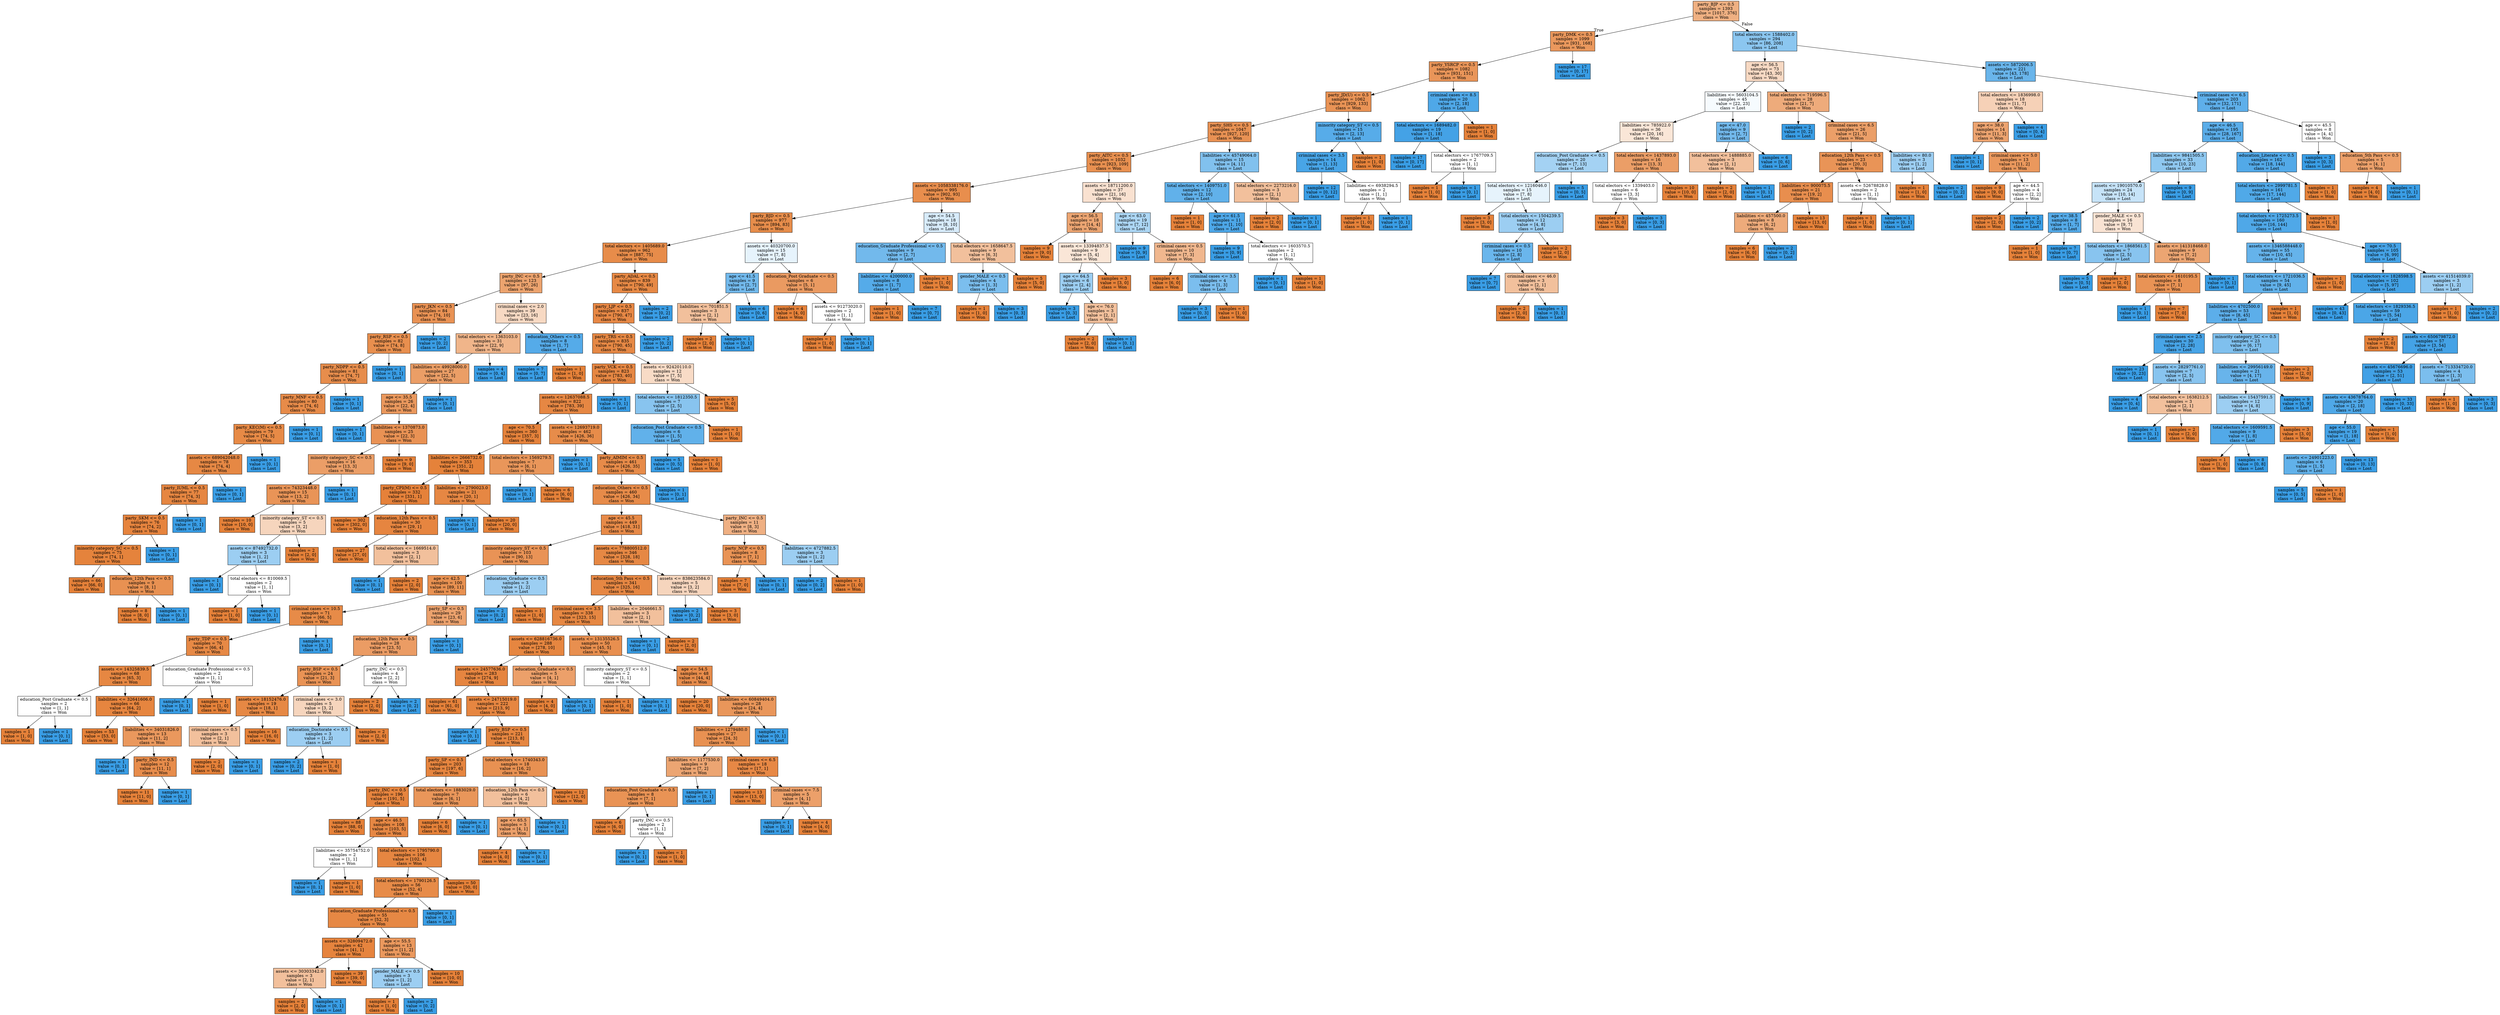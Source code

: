 digraph Tree {
node [shape=box, style="filled", color="black"] ;
0 [label="party_BJP <= 0.5\nsamples = 1393\nvalue = [1017, 376]\nclass = Won", fillcolor="#efb082"] ;
1 [label="party_DMK <= 0.5\nsamples = 1099\nvalue = [931, 168]\nclass = Won", fillcolor="#ea985d"] ;
0 -> 1 [labeldistance=2.5, labelangle=45, headlabel="True"] ;
2 [label="party_YSRCP <= 0.5\nsamples = 1082\nvalue = [931, 151]\nclass = Won", fillcolor="#e99559"] ;
1 -> 2 ;
3 [label="party_JD(U) <= 0.5\nsamples = 1062\nvalue = [929, 133]\nclass = Won", fillcolor="#e99355"] ;
2 -> 3 ;
4 [label="party_SHS <= 0.5\nsamples = 1047\nvalue = [927, 120]\nclass = Won", fillcolor="#e89153"] ;
3 -> 4 ;
5 [label="party_AITC <= 0.5\nsamples = 1032\nvalue = [923, 109]\nclass = Won", fillcolor="#e89050"] ;
4 -> 5 ;
6 [label="assets <= 1058338176.0\nsamples = 995\nvalue = [902, 93]\nclass = Won", fillcolor="#e88e4d"] ;
5 -> 6 ;
7 [label="party_BJD <= 0.5\nsamples = 977\nvalue = [894, 83]\nclass = Won", fillcolor="#e78d4b"] ;
6 -> 7 ;
8 [label="total electors <= 1405689.0\nsamples = 962\nvalue = [887, 75]\nclass = Won", fillcolor="#e78c4a"] ;
7 -> 8 ;
9 [label="party_INC <= 0.5\nsamples = 123\nvalue = [97, 26]\nclass = Won", fillcolor="#eca36e"] ;
8 -> 9 ;
10 [label="party_JKN <= 0.5\nsamples = 84\nvalue = [74, 10]\nclass = Won", fillcolor="#e99254"] ;
9 -> 10 ;
11 [label="party_RSP <= 0.5\nsamples = 82\nvalue = [74, 8]\nclass = Won", fillcolor="#e88f4e"] ;
10 -> 11 ;
12 [label="party_NDPP <= 0.5\nsamples = 81\nvalue = [74, 7]\nclass = Won", fillcolor="#e78d4c"] ;
11 -> 12 ;
13 [label="party_MNF <= 0.5\nsamples = 80\nvalue = [74, 6]\nclass = Won", fillcolor="#e78b49"] ;
12 -> 13 ;
14 [label="party_KEC(M) <= 0.5\nsamples = 79\nvalue = [74, 5]\nclass = Won", fillcolor="#e78a46"] ;
13 -> 14 ;
15 [label="assets <= 689042048.0\nsamples = 78\nvalue = [74, 4]\nclass = Won", fillcolor="#e68844"] ;
14 -> 15 ;
16 [label="party_IUML <= 0.5\nsamples = 77\nvalue = [74, 3]\nclass = Won", fillcolor="#e68641"] ;
15 -> 16 ;
17 [label="party_SKM <= 0.5\nsamples = 76\nvalue = [74, 2]\nclass = Won", fillcolor="#e6843e"] ;
16 -> 17 ;
18 [label="minority category_SC <= 0.5\nsamples = 75\nvalue = [74, 1]\nclass = Won", fillcolor="#e5833c"] ;
17 -> 18 ;
19 [label="samples = 66\nvalue = [66, 0]\nclass = Won", fillcolor="#e58139"] ;
18 -> 19 ;
20 [label="education_12th Pass <= 0.5\nsamples = 9\nvalue = [8, 1]\nclass = Won", fillcolor="#e89152"] ;
18 -> 20 ;
21 [label="samples = 8\nvalue = [8, 0]\nclass = Won", fillcolor="#e58139"] ;
20 -> 21 ;
22 [label="samples = 1\nvalue = [0, 1]\nclass = Lost", fillcolor="#399de5"] ;
20 -> 22 ;
23 [label="samples = 1\nvalue = [0, 1]\nclass = Lost", fillcolor="#399de5"] ;
17 -> 23 ;
24 [label="samples = 1\nvalue = [0, 1]\nclass = Lost", fillcolor="#399de5"] ;
16 -> 24 ;
25 [label="samples = 1\nvalue = [0, 1]\nclass = Lost", fillcolor="#399de5"] ;
15 -> 25 ;
26 [label="samples = 1\nvalue = [0, 1]\nclass = Lost", fillcolor="#399de5"] ;
14 -> 26 ;
27 [label="samples = 1\nvalue = [0, 1]\nclass = Lost", fillcolor="#399de5"] ;
13 -> 27 ;
28 [label="samples = 1\nvalue = [0, 1]\nclass = Lost", fillcolor="#399de5"] ;
12 -> 28 ;
29 [label="samples = 1\nvalue = [0, 1]\nclass = Lost", fillcolor="#399de5"] ;
11 -> 29 ;
30 [label="samples = 2\nvalue = [0, 2]\nclass = Lost", fillcolor="#399de5"] ;
10 -> 30 ;
31 [label="criminal cases <= 2.0\nsamples = 39\nvalue = [23, 16]\nclass = Won", fillcolor="#f7d9c3"] ;
9 -> 31 ;
32 [label="total electors <= 1363103.0\nsamples = 31\nvalue = [22, 9]\nclass = Won", fillcolor="#f0b58a"] ;
31 -> 32 ;
33 [label="liabilities <= 49928000.0\nsamples = 27\nvalue = [22, 5]\nclass = Won", fillcolor="#eb9e66"] ;
32 -> 33 ;
34 [label="age <= 35.5\nsamples = 26\nvalue = [22, 4]\nclass = Won", fillcolor="#ea985d"] ;
33 -> 34 ;
35 [label="samples = 1\nvalue = [0, 1]\nclass = Lost", fillcolor="#399de5"] ;
34 -> 35 ;
36 [label="liabilities <= 1370873.0\nsamples = 25\nvalue = [22, 3]\nclass = Won", fillcolor="#e99254"] ;
34 -> 36 ;
37 [label="minority category_SC <= 0.5\nsamples = 16\nvalue = [13, 3]\nclass = Won", fillcolor="#eb9e67"] ;
36 -> 37 ;
38 [label="assets <= 74323448.0\nsamples = 15\nvalue = [13, 2]\nclass = Won", fillcolor="#e99457"] ;
37 -> 38 ;
39 [label="samples = 10\nvalue = [10, 0]\nclass = Won", fillcolor="#e58139"] ;
38 -> 39 ;
40 [label="minority category_ST <= 0.5\nsamples = 5\nvalue = [3, 2]\nclass = Won", fillcolor="#f6d5bd"] ;
38 -> 40 ;
41 [label="assets <= 87492732.0\nsamples = 3\nvalue = [1, 2]\nclass = Lost", fillcolor="#9ccef2"] ;
40 -> 41 ;
42 [label="samples = 1\nvalue = [0, 1]\nclass = Lost", fillcolor="#399de5"] ;
41 -> 42 ;
43 [label="total electors <= 810069.5\nsamples = 2\nvalue = [1, 1]\nclass = Won", fillcolor="#ffffff"] ;
41 -> 43 ;
44 [label="samples = 1\nvalue = [1, 0]\nclass = Won", fillcolor="#e58139"] ;
43 -> 44 ;
45 [label="samples = 1\nvalue = [0, 1]\nclass = Lost", fillcolor="#399de5"] ;
43 -> 45 ;
46 [label="samples = 2\nvalue = [2, 0]\nclass = Won", fillcolor="#e58139"] ;
40 -> 46 ;
47 [label="samples = 1\nvalue = [0, 1]\nclass = Lost", fillcolor="#399de5"] ;
37 -> 47 ;
48 [label="samples = 9\nvalue = [9, 0]\nclass = Won", fillcolor="#e58139"] ;
36 -> 48 ;
49 [label="samples = 1\nvalue = [0, 1]\nclass = Lost", fillcolor="#399de5"] ;
33 -> 49 ;
50 [label="samples = 4\nvalue = [0, 4]\nclass = Lost", fillcolor="#399de5"] ;
32 -> 50 ;
51 [label="education_Others <= 0.5\nsamples = 8\nvalue = [1, 7]\nclass = Lost", fillcolor="#55abe9"] ;
31 -> 51 ;
52 [label="samples = 7\nvalue = [0, 7]\nclass = Lost", fillcolor="#399de5"] ;
51 -> 52 ;
53 [label="samples = 1\nvalue = [1, 0]\nclass = Won", fillcolor="#e58139"] ;
51 -> 53 ;
54 [label="party_ADAL <= 0.5\nsamples = 839\nvalue = [790, 49]\nclass = Won", fillcolor="#e78945"] ;
8 -> 54 ;
55 [label="party_LJP <= 0.5\nsamples = 837\nvalue = [790, 47]\nclass = Won", fillcolor="#e78845"] ;
54 -> 55 ;
56 [label="party_TRS <= 0.5\nsamples = 835\nvalue = [790, 45]\nclass = Won", fillcolor="#e68844"] ;
55 -> 56 ;
57 [label="party_VCK <= 0.5\nsamples = 823\nvalue = [783, 40]\nclass = Won", fillcolor="#e68743"] ;
56 -> 57 ;
58 [label="assets <= 12637088.5\nsamples = 822\nvalue = [783, 39]\nclass = Won", fillcolor="#e68743"] ;
57 -> 58 ;
59 [label="age <= 70.5\nsamples = 360\nvalue = [357, 3]\nclass = Won", fillcolor="#e5823b"] ;
58 -> 59 ;
60 [label="liabilities <= 2666732.0\nsamples = 353\nvalue = [351, 2]\nclass = Won", fillcolor="#e5823a"] ;
59 -> 60 ;
61 [label="party_CPI(M) <= 0.5\nsamples = 332\nvalue = [331, 1]\nclass = Won", fillcolor="#e5813a"] ;
60 -> 61 ;
62 [label="samples = 302\nvalue = [302, 0]\nclass = Won", fillcolor="#e58139"] ;
61 -> 62 ;
63 [label="education_12th Pass <= 0.5\nsamples = 30\nvalue = [29, 1]\nclass = Won", fillcolor="#e68540"] ;
61 -> 63 ;
64 [label="samples = 27\nvalue = [27, 0]\nclass = Won", fillcolor="#e58139"] ;
63 -> 64 ;
65 [label="total electors <= 1669514.0\nsamples = 3\nvalue = [2, 1]\nclass = Won", fillcolor="#f2c09c"] ;
63 -> 65 ;
66 [label="samples = 1\nvalue = [0, 1]\nclass = Lost", fillcolor="#399de5"] ;
65 -> 66 ;
67 [label="samples = 2\nvalue = [2, 0]\nclass = Won", fillcolor="#e58139"] ;
65 -> 67 ;
68 [label="liabilities <= 2790023.0\nsamples = 21\nvalue = [20, 1]\nclass = Won", fillcolor="#e68743"] ;
60 -> 68 ;
69 [label="samples = 1\nvalue = [0, 1]\nclass = Lost", fillcolor="#399de5"] ;
68 -> 69 ;
70 [label="samples = 20\nvalue = [20, 0]\nclass = Won", fillcolor="#e58139"] ;
68 -> 70 ;
71 [label="total electors <= 1569279.5\nsamples = 7\nvalue = [6, 1]\nclass = Won", fillcolor="#e9965a"] ;
59 -> 71 ;
72 [label="samples = 1\nvalue = [0, 1]\nclass = Lost", fillcolor="#399de5"] ;
71 -> 72 ;
73 [label="samples = 6\nvalue = [6, 0]\nclass = Won", fillcolor="#e58139"] ;
71 -> 73 ;
74 [label="assets <= 12693719.0\nsamples = 462\nvalue = [426, 36]\nclass = Won", fillcolor="#e78c4a"] ;
58 -> 74 ;
75 [label="samples = 1\nvalue = [0, 1]\nclass = Lost", fillcolor="#399de5"] ;
74 -> 75 ;
76 [label="party_AIMIM <= 0.5\nsamples = 461\nvalue = [426, 35]\nclass = Won", fillcolor="#e78b49"] ;
74 -> 76 ;
77 [label="education_Others <= 0.5\nsamples = 460\nvalue = [426, 34]\nclass = Won", fillcolor="#e78b49"] ;
76 -> 77 ;
78 [label="age <= 45.5\nsamples = 449\nvalue = [418, 31]\nclass = Won", fillcolor="#e78a48"] ;
77 -> 78 ;
79 [label="minority category_ST <= 0.5\nsamples = 103\nvalue = [90, 13]\nclass = Won", fillcolor="#e99356"] ;
78 -> 79 ;
80 [label="age <= 42.5\nsamples = 100\nvalue = [89, 11]\nclass = Won", fillcolor="#e89151"] ;
79 -> 80 ;
81 [label="criminal cases <= 10.5\nsamples = 71\nvalue = [66, 5]\nclass = Won", fillcolor="#e78b48"] ;
80 -> 81 ;
82 [label="party_TDP <= 0.5\nsamples = 70\nvalue = [66, 4]\nclass = Won", fillcolor="#e78945"] ;
81 -> 82 ;
83 [label="assets <= 14325839.5\nsamples = 68\nvalue = [65, 3]\nclass = Won", fillcolor="#e68742"] ;
82 -> 83 ;
84 [label="education_Post Graduate <= 0.5\nsamples = 2\nvalue = [1, 1]\nclass = Won", fillcolor="#ffffff"] ;
83 -> 84 ;
85 [label="samples = 1\nvalue = [1, 0]\nclass = Won", fillcolor="#e58139"] ;
84 -> 85 ;
86 [label="samples = 1\nvalue = [0, 1]\nclass = Lost", fillcolor="#399de5"] ;
84 -> 86 ;
87 [label="liabilities <= 32641606.0\nsamples = 66\nvalue = [64, 2]\nclass = Won", fillcolor="#e6853f"] ;
83 -> 87 ;
88 [label="samples = 53\nvalue = [53, 0]\nclass = Won", fillcolor="#e58139"] ;
87 -> 88 ;
89 [label="liabilities <= 34031826.0\nsamples = 13\nvalue = [11, 2]\nclass = Won", fillcolor="#ea985d"] ;
87 -> 89 ;
90 [label="samples = 1\nvalue = [0, 1]\nclass = Lost", fillcolor="#399de5"] ;
89 -> 90 ;
91 [label="party_IND <= 0.5\nsamples = 12\nvalue = [11, 1]\nclass = Won", fillcolor="#e78c4b"] ;
89 -> 91 ;
92 [label="samples = 11\nvalue = [11, 0]\nclass = Won", fillcolor="#e58139"] ;
91 -> 92 ;
93 [label="samples = 1\nvalue = [0, 1]\nclass = Lost", fillcolor="#399de5"] ;
91 -> 93 ;
94 [label="education_Graduate Professional <= 0.5\nsamples = 2\nvalue = [1, 1]\nclass = Won", fillcolor="#ffffff"] ;
82 -> 94 ;
95 [label="samples = 1\nvalue = [0, 1]\nclass = Lost", fillcolor="#399de5"] ;
94 -> 95 ;
96 [label="samples = 1\nvalue = [1, 0]\nclass = Won", fillcolor="#e58139"] ;
94 -> 96 ;
97 [label="samples = 1\nvalue = [0, 1]\nclass = Lost", fillcolor="#399de5"] ;
81 -> 97 ;
98 [label="party_SP <= 0.5\nsamples = 29\nvalue = [23, 6]\nclass = Won", fillcolor="#eca26d"] ;
80 -> 98 ;
99 [label="education_12th Pass <= 0.5\nsamples = 28\nvalue = [23, 5]\nclass = Won", fillcolor="#eb9c64"] ;
98 -> 99 ;
100 [label="party_BSP <= 0.5\nsamples = 24\nvalue = [21, 3]\nclass = Won", fillcolor="#e99355"] ;
99 -> 100 ;
101 [label="assets <= 18152476.0\nsamples = 19\nvalue = [18, 1]\nclass = Won", fillcolor="#e68844"] ;
100 -> 101 ;
102 [label="criminal cases <= 0.5\nsamples = 3\nvalue = [2, 1]\nclass = Won", fillcolor="#f2c09c"] ;
101 -> 102 ;
103 [label="samples = 2\nvalue = [2, 0]\nclass = Won", fillcolor="#e58139"] ;
102 -> 103 ;
104 [label="samples = 1\nvalue = [0, 1]\nclass = Lost", fillcolor="#399de5"] ;
102 -> 104 ;
105 [label="samples = 16\nvalue = [16, 0]\nclass = Won", fillcolor="#e58139"] ;
101 -> 105 ;
106 [label="criminal cases <= 3.0\nsamples = 5\nvalue = [3, 2]\nclass = Won", fillcolor="#f6d5bd"] ;
100 -> 106 ;
107 [label="education_Doctorate <= 0.5\nsamples = 3\nvalue = [1, 2]\nclass = Lost", fillcolor="#9ccef2"] ;
106 -> 107 ;
108 [label="samples = 2\nvalue = [0, 2]\nclass = Lost", fillcolor="#399de5"] ;
107 -> 108 ;
109 [label="samples = 1\nvalue = [1, 0]\nclass = Won", fillcolor="#e58139"] ;
107 -> 109 ;
110 [label="samples = 2\nvalue = [2, 0]\nclass = Won", fillcolor="#e58139"] ;
106 -> 110 ;
111 [label="party_INC <= 0.5\nsamples = 4\nvalue = [2, 2]\nclass = Won", fillcolor="#ffffff"] ;
99 -> 111 ;
112 [label="samples = 2\nvalue = [2, 0]\nclass = Won", fillcolor="#e58139"] ;
111 -> 112 ;
113 [label="samples = 2\nvalue = [0, 2]\nclass = Lost", fillcolor="#399de5"] ;
111 -> 113 ;
114 [label="samples = 1\nvalue = [0, 1]\nclass = Lost", fillcolor="#399de5"] ;
98 -> 114 ;
115 [label="education_Graduate <= 0.5\nsamples = 3\nvalue = [1, 2]\nclass = Lost", fillcolor="#9ccef2"] ;
79 -> 115 ;
116 [label="samples = 2\nvalue = [0, 2]\nclass = Lost", fillcolor="#399de5"] ;
115 -> 116 ;
117 [label="samples = 1\nvalue = [1, 0]\nclass = Won", fillcolor="#e58139"] ;
115 -> 117 ;
118 [label="assets <= 778800512.0\nsamples = 346\nvalue = [328, 18]\nclass = Won", fillcolor="#e68844"] ;
78 -> 118 ;
119 [label="education_5th Pass <= 0.5\nsamples = 341\nvalue = [325, 16]\nclass = Won", fillcolor="#e68743"] ;
118 -> 119 ;
120 [label="criminal cases <= 3.5\nsamples = 338\nvalue = [323, 15]\nclass = Won", fillcolor="#e68742"] ;
119 -> 120 ;
121 [label="assets <= 628816736.0\nsamples = 288\nvalue = [278, 10]\nclass = Won", fillcolor="#e68640"] ;
120 -> 121 ;
122 [label="assets <= 24577636.0\nsamples = 283\nvalue = [274, 9]\nclass = Won", fillcolor="#e68540"] ;
121 -> 122 ;
123 [label="samples = 61\nvalue = [61, 0]\nclass = Won", fillcolor="#e58139"] ;
122 -> 123 ;
124 [label="assets <= 24715019.0\nsamples = 222\nvalue = [213, 9]\nclass = Won", fillcolor="#e68641"] ;
122 -> 124 ;
125 [label="samples = 1\nvalue = [0, 1]\nclass = Lost", fillcolor="#399de5"] ;
124 -> 125 ;
126 [label="party_BSP <= 0.5\nsamples = 221\nvalue = [213, 8]\nclass = Won", fillcolor="#e68640"] ;
124 -> 126 ;
127 [label="party_SP <= 0.5\nsamples = 203\nvalue = [197, 6]\nclass = Won", fillcolor="#e6853f"] ;
126 -> 127 ;
128 [label="party_INC <= 0.5\nsamples = 196\nvalue = [191, 5]\nclass = Won", fillcolor="#e6843e"] ;
127 -> 128 ;
129 [label="samples = 88\nvalue = [88, 0]\nclass = Won", fillcolor="#e58139"] ;
128 -> 129 ;
130 [label="age <= 46.5\nsamples = 108\nvalue = [103, 5]\nclass = Won", fillcolor="#e68743"] ;
128 -> 130 ;
131 [label="liabilities <= 35754752.0\nsamples = 2\nvalue = [1, 1]\nclass = Won", fillcolor="#ffffff"] ;
130 -> 131 ;
132 [label="samples = 1\nvalue = [0, 1]\nclass = Lost", fillcolor="#399de5"] ;
131 -> 132 ;
133 [label="samples = 1\nvalue = [1, 0]\nclass = Won", fillcolor="#e58139"] ;
131 -> 133 ;
134 [label="total electors <= 1795790.0\nsamples = 106\nvalue = [102, 4]\nclass = Won", fillcolor="#e68641"] ;
130 -> 134 ;
135 [label="total electors <= 1790126.5\nsamples = 56\nvalue = [52, 4]\nclass = Won", fillcolor="#e78b48"] ;
134 -> 135 ;
136 [label="education_Graduate Professional <= 0.5\nsamples = 55\nvalue = [52, 3]\nclass = Won", fillcolor="#e68844"] ;
135 -> 136 ;
137 [label="assets <= 32809472.0\nsamples = 42\nvalue = [41, 1]\nclass = Won", fillcolor="#e6843e"] ;
136 -> 137 ;
138 [label="assets <= 30303342.0\nsamples = 3\nvalue = [2, 1]\nclass = Won", fillcolor="#f2c09c"] ;
137 -> 138 ;
139 [label="samples = 2\nvalue = [2, 0]\nclass = Won", fillcolor="#e58139"] ;
138 -> 139 ;
140 [label="samples = 1\nvalue = [0, 1]\nclass = Lost", fillcolor="#399de5"] ;
138 -> 140 ;
141 [label="samples = 39\nvalue = [39, 0]\nclass = Won", fillcolor="#e58139"] ;
137 -> 141 ;
142 [label="age <= 55.5\nsamples = 13\nvalue = [11, 2]\nclass = Won", fillcolor="#ea985d"] ;
136 -> 142 ;
143 [label="gender_MALE <= 0.5\nsamples = 3\nvalue = [1, 2]\nclass = Lost", fillcolor="#9ccef2"] ;
142 -> 143 ;
144 [label="samples = 1\nvalue = [1, 0]\nclass = Won", fillcolor="#e58139"] ;
143 -> 144 ;
145 [label="samples = 2\nvalue = [0, 2]\nclass = Lost", fillcolor="#399de5"] ;
143 -> 145 ;
146 [label="samples = 10\nvalue = [10, 0]\nclass = Won", fillcolor="#e58139"] ;
142 -> 146 ;
147 [label="samples = 1\nvalue = [0, 1]\nclass = Lost", fillcolor="#399de5"] ;
135 -> 147 ;
148 [label="samples = 50\nvalue = [50, 0]\nclass = Won", fillcolor="#e58139"] ;
134 -> 148 ;
149 [label="total electors <= 1883029.0\nsamples = 7\nvalue = [6, 1]\nclass = Won", fillcolor="#e9965a"] ;
127 -> 149 ;
150 [label="samples = 6\nvalue = [6, 0]\nclass = Won", fillcolor="#e58139"] ;
149 -> 150 ;
151 [label="samples = 1\nvalue = [0, 1]\nclass = Lost", fillcolor="#399de5"] ;
149 -> 151 ;
152 [label="total electors <= 1740343.0\nsamples = 18\nvalue = [16, 2]\nclass = Won", fillcolor="#e89152"] ;
126 -> 152 ;
153 [label="education_12th Pass <= 0.5\nsamples = 6\nvalue = [4, 2]\nclass = Won", fillcolor="#f2c09c"] ;
152 -> 153 ;
154 [label="age <= 65.5\nsamples = 5\nvalue = [4, 1]\nclass = Won", fillcolor="#eca06a"] ;
153 -> 154 ;
155 [label="samples = 4\nvalue = [4, 0]\nclass = Won", fillcolor="#e58139"] ;
154 -> 155 ;
156 [label="samples = 1\nvalue = [0, 1]\nclass = Lost", fillcolor="#399de5"] ;
154 -> 156 ;
157 [label="samples = 1\nvalue = [0, 1]\nclass = Lost", fillcolor="#399de5"] ;
153 -> 157 ;
158 [label="samples = 12\nvalue = [12, 0]\nclass = Won", fillcolor="#e58139"] ;
152 -> 158 ;
159 [label="education_Graduate <= 0.5\nsamples = 5\nvalue = [4, 1]\nclass = Won", fillcolor="#eca06a"] ;
121 -> 159 ;
160 [label="samples = 4\nvalue = [4, 0]\nclass = Won", fillcolor="#e58139"] ;
159 -> 160 ;
161 [label="samples = 1\nvalue = [0, 1]\nclass = Lost", fillcolor="#399de5"] ;
159 -> 161 ;
162 [label="assets <= 13135526.5\nsamples = 50\nvalue = [45, 5]\nclass = Won", fillcolor="#e88f4f"] ;
120 -> 162 ;
163 [label="minority category_ST <= 0.5\nsamples = 2\nvalue = [1, 1]\nclass = Won", fillcolor="#ffffff"] ;
162 -> 163 ;
164 [label="samples = 1\nvalue = [1, 0]\nclass = Won", fillcolor="#e58139"] ;
163 -> 164 ;
165 [label="samples = 1\nvalue = [0, 1]\nclass = Lost", fillcolor="#399de5"] ;
163 -> 165 ;
166 [label="age <= 54.5\nsamples = 48\nvalue = [44, 4]\nclass = Won", fillcolor="#e78c4b"] ;
162 -> 166 ;
167 [label="samples = 20\nvalue = [20, 0]\nclass = Won", fillcolor="#e58139"] ;
166 -> 167 ;
168 [label="liabilities <= 60849404.0\nsamples = 28\nvalue = [24, 4]\nclass = Won", fillcolor="#e9965a"] ;
166 -> 168 ;
169 [label="liabilities <= 1279480.0\nsamples = 27\nvalue = [24, 3]\nclass = Won", fillcolor="#e89152"] ;
168 -> 169 ;
170 [label="liabilities <= 1177530.0\nsamples = 9\nvalue = [7, 2]\nclass = Won", fillcolor="#eca572"] ;
169 -> 170 ;
171 [label="education_Post Graduate <= 0.5\nsamples = 8\nvalue = [7, 1]\nclass = Won", fillcolor="#e99355"] ;
170 -> 171 ;
172 [label="samples = 6\nvalue = [6, 0]\nclass = Won", fillcolor="#e58139"] ;
171 -> 172 ;
173 [label="party_INC <= 0.5\nsamples = 2\nvalue = [1, 1]\nclass = Won", fillcolor="#ffffff"] ;
171 -> 173 ;
174 [label="samples = 1\nvalue = [0, 1]\nclass = Lost", fillcolor="#399de5"] ;
173 -> 174 ;
175 [label="samples = 1\nvalue = [1, 0]\nclass = Won", fillcolor="#e58139"] ;
173 -> 175 ;
176 [label="samples = 1\nvalue = [0, 1]\nclass = Lost", fillcolor="#399de5"] ;
170 -> 176 ;
177 [label="criminal cases <= 6.5\nsamples = 18\nvalue = [17, 1]\nclass = Won", fillcolor="#e78845"] ;
169 -> 177 ;
178 [label="samples = 13\nvalue = [13, 0]\nclass = Won", fillcolor="#e58139"] ;
177 -> 178 ;
179 [label="criminal cases <= 7.5\nsamples = 5\nvalue = [4, 1]\nclass = Won", fillcolor="#eca06a"] ;
177 -> 179 ;
180 [label="samples = 1\nvalue = [0, 1]\nclass = Lost", fillcolor="#399de5"] ;
179 -> 180 ;
181 [label="samples = 4\nvalue = [4, 0]\nclass = Won", fillcolor="#e58139"] ;
179 -> 181 ;
182 [label="samples = 1\nvalue = [0, 1]\nclass = Lost", fillcolor="#399de5"] ;
168 -> 182 ;
183 [label="liabilities <= 2046661.5\nsamples = 3\nvalue = [2, 1]\nclass = Won", fillcolor="#f2c09c"] ;
119 -> 183 ;
184 [label="samples = 1\nvalue = [0, 1]\nclass = Lost", fillcolor="#399de5"] ;
183 -> 184 ;
185 [label="samples = 2\nvalue = [2, 0]\nclass = Won", fillcolor="#e58139"] ;
183 -> 185 ;
186 [label="assets <= 838623584.0\nsamples = 5\nvalue = [3, 2]\nclass = Won", fillcolor="#f6d5bd"] ;
118 -> 186 ;
187 [label="samples = 2\nvalue = [0, 2]\nclass = Lost", fillcolor="#399de5"] ;
186 -> 187 ;
188 [label="samples = 3\nvalue = [3, 0]\nclass = Won", fillcolor="#e58139"] ;
186 -> 188 ;
189 [label="party_INC <= 0.5\nsamples = 11\nvalue = [8, 3]\nclass = Won", fillcolor="#efb083"] ;
77 -> 189 ;
190 [label="party_NCP <= 0.5\nsamples = 8\nvalue = [7, 1]\nclass = Won", fillcolor="#e99355"] ;
189 -> 190 ;
191 [label="samples = 7\nvalue = [7, 0]\nclass = Won", fillcolor="#e58139"] ;
190 -> 191 ;
192 [label="samples = 1\nvalue = [0, 1]\nclass = Lost", fillcolor="#399de5"] ;
190 -> 192 ;
193 [label="liabilities <= 4727882.5\nsamples = 3\nvalue = [1, 2]\nclass = Lost", fillcolor="#9ccef2"] ;
189 -> 193 ;
194 [label="samples = 2\nvalue = [0, 2]\nclass = Lost", fillcolor="#399de5"] ;
193 -> 194 ;
195 [label="samples = 1\nvalue = [1, 0]\nclass = Won", fillcolor="#e58139"] ;
193 -> 195 ;
196 [label="samples = 1\nvalue = [0, 1]\nclass = Lost", fillcolor="#399de5"] ;
76 -> 196 ;
197 [label="samples = 1\nvalue = [0, 1]\nclass = Lost", fillcolor="#399de5"] ;
57 -> 197 ;
198 [label="assets <= 92420110.0\nsamples = 12\nvalue = [7, 5]\nclass = Won", fillcolor="#f8dbc6"] ;
56 -> 198 ;
199 [label="total electors <= 1812350.5\nsamples = 7\nvalue = [2, 5]\nclass = Lost", fillcolor="#88c4ef"] ;
198 -> 199 ;
200 [label="education_Post Graduate <= 0.5\nsamples = 6\nvalue = [1, 5]\nclass = Lost", fillcolor="#61b1ea"] ;
199 -> 200 ;
201 [label="samples = 5\nvalue = [0, 5]\nclass = Lost", fillcolor="#399de5"] ;
200 -> 201 ;
202 [label="samples = 1\nvalue = [1, 0]\nclass = Won", fillcolor="#e58139"] ;
200 -> 202 ;
203 [label="samples = 1\nvalue = [1, 0]\nclass = Won", fillcolor="#e58139"] ;
199 -> 203 ;
204 [label="samples = 5\nvalue = [5, 0]\nclass = Won", fillcolor="#e58139"] ;
198 -> 204 ;
205 [label="samples = 2\nvalue = [0, 2]\nclass = Lost", fillcolor="#399de5"] ;
55 -> 205 ;
206 [label="samples = 2\nvalue = [0, 2]\nclass = Lost", fillcolor="#399de5"] ;
54 -> 206 ;
207 [label="assets <= 40320700.0\nsamples = 15\nvalue = [7, 8]\nclass = Lost", fillcolor="#e6f3fc"] ;
7 -> 207 ;
208 [label="age <= 41.5\nsamples = 9\nvalue = [2, 7]\nclass = Lost", fillcolor="#72b9ec"] ;
207 -> 208 ;
209 [label="liabilities <= 701851.5\nsamples = 3\nvalue = [2, 1]\nclass = Won", fillcolor="#f2c09c"] ;
208 -> 209 ;
210 [label="samples = 2\nvalue = [2, 0]\nclass = Won", fillcolor="#e58139"] ;
209 -> 210 ;
211 [label="samples = 1\nvalue = [0, 1]\nclass = Lost", fillcolor="#399de5"] ;
209 -> 211 ;
212 [label="samples = 6\nvalue = [0, 6]\nclass = Lost", fillcolor="#399de5"] ;
208 -> 212 ;
213 [label="education_Post Graduate <= 0.5\nsamples = 6\nvalue = [5, 1]\nclass = Won", fillcolor="#ea9a61"] ;
207 -> 213 ;
214 [label="samples = 4\nvalue = [4, 0]\nclass = Won", fillcolor="#e58139"] ;
213 -> 214 ;
215 [label="assets <= 91273020.0\nsamples = 2\nvalue = [1, 1]\nclass = Won", fillcolor="#ffffff"] ;
213 -> 215 ;
216 [label="samples = 1\nvalue = [1, 0]\nclass = Won", fillcolor="#e58139"] ;
215 -> 216 ;
217 [label="samples = 1\nvalue = [0, 1]\nclass = Lost", fillcolor="#399de5"] ;
215 -> 217 ;
218 [label="age <= 54.5\nsamples = 18\nvalue = [8, 10]\nclass = Lost", fillcolor="#d7ebfa"] ;
6 -> 218 ;
219 [label="education_Graduate Professional <= 0.5\nsamples = 9\nvalue = [2, 7]\nclass = Lost", fillcolor="#72b9ec"] ;
218 -> 219 ;
220 [label="liabilities <= 4200000.0\nsamples = 8\nvalue = [1, 7]\nclass = Lost", fillcolor="#55abe9"] ;
219 -> 220 ;
221 [label="samples = 1\nvalue = [1, 0]\nclass = Won", fillcolor="#e58139"] ;
220 -> 221 ;
222 [label="samples = 7\nvalue = [0, 7]\nclass = Lost", fillcolor="#399de5"] ;
220 -> 222 ;
223 [label="samples = 1\nvalue = [1, 0]\nclass = Won", fillcolor="#e58139"] ;
219 -> 223 ;
224 [label="total electors <= 1658647.5\nsamples = 9\nvalue = [6, 3]\nclass = Won", fillcolor="#f2c09c"] ;
218 -> 224 ;
225 [label="gender_MALE <= 0.5\nsamples = 4\nvalue = [1, 3]\nclass = Lost", fillcolor="#7bbeee"] ;
224 -> 225 ;
226 [label="samples = 1\nvalue = [1, 0]\nclass = Won", fillcolor="#e58139"] ;
225 -> 226 ;
227 [label="samples = 3\nvalue = [0, 3]\nclass = Lost", fillcolor="#399de5"] ;
225 -> 227 ;
228 [label="samples = 5\nvalue = [5, 0]\nclass = Won", fillcolor="#e58139"] ;
224 -> 228 ;
229 [label="assets <= 18711200.0\nsamples = 37\nvalue = [21, 16]\nclass = Won", fillcolor="#f9e1d0"] ;
5 -> 229 ;
230 [label="age <= 56.5\nsamples = 18\nvalue = [14, 4]\nclass = Won", fillcolor="#eca572"] ;
229 -> 230 ;
231 [label="samples = 9\nvalue = [9, 0]\nclass = Won", fillcolor="#e58139"] ;
230 -> 231 ;
232 [label="assets <= 13394837.5\nsamples = 9\nvalue = [5, 4]\nclass = Won", fillcolor="#fae6d7"] ;
230 -> 232 ;
233 [label="age <= 64.5\nsamples = 6\nvalue = [2, 4]\nclass = Lost", fillcolor="#9ccef2"] ;
232 -> 233 ;
234 [label="samples = 3\nvalue = [0, 3]\nclass = Lost", fillcolor="#399de5"] ;
233 -> 234 ;
235 [label="age <= 76.0\nsamples = 3\nvalue = [2, 1]\nclass = Won", fillcolor="#f2c09c"] ;
233 -> 235 ;
236 [label="samples = 2\nvalue = [2, 0]\nclass = Won", fillcolor="#e58139"] ;
235 -> 236 ;
237 [label="samples = 1\nvalue = [0, 1]\nclass = Lost", fillcolor="#399de5"] ;
235 -> 237 ;
238 [label="samples = 3\nvalue = [3, 0]\nclass = Won", fillcolor="#e58139"] ;
232 -> 238 ;
239 [label="age <= 63.0\nsamples = 19\nvalue = [7, 12]\nclass = Lost", fillcolor="#acd6f4"] ;
229 -> 239 ;
240 [label="samples = 9\nvalue = [0, 9]\nclass = Lost", fillcolor="#399de5"] ;
239 -> 240 ;
241 [label="criminal cases <= 0.5\nsamples = 10\nvalue = [7, 3]\nclass = Won", fillcolor="#f0b78e"] ;
239 -> 241 ;
242 [label="samples = 6\nvalue = [6, 0]\nclass = Won", fillcolor="#e58139"] ;
241 -> 242 ;
243 [label="criminal cases <= 3.5\nsamples = 4\nvalue = [1, 3]\nclass = Lost", fillcolor="#7bbeee"] ;
241 -> 243 ;
244 [label="samples = 3\nvalue = [0, 3]\nclass = Lost", fillcolor="#399de5"] ;
243 -> 244 ;
245 [label="samples = 1\nvalue = [1, 0]\nclass = Won", fillcolor="#e58139"] ;
243 -> 245 ;
246 [label="liabilities <= 45749064.0\nsamples = 15\nvalue = [4, 11]\nclass = Lost", fillcolor="#81c1ee"] ;
4 -> 246 ;
247 [label="total electors <= 1409751.0\nsamples = 12\nvalue = [2, 10]\nclass = Lost", fillcolor="#61b1ea"] ;
246 -> 247 ;
248 [label="samples = 1\nvalue = [1, 0]\nclass = Won", fillcolor="#e58139"] ;
247 -> 248 ;
249 [label="age <= 61.5\nsamples = 11\nvalue = [1, 10]\nclass = Lost", fillcolor="#4da7e8"] ;
247 -> 249 ;
250 [label="samples = 9\nvalue = [0, 9]\nclass = Lost", fillcolor="#399de5"] ;
249 -> 250 ;
251 [label="total electors <= 1603570.5\nsamples = 2\nvalue = [1, 1]\nclass = Won", fillcolor="#ffffff"] ;
249 -> 251 ;
252 [label="samples = 1\nvalue = [0, 1]\nclass = Lost", fillcolor="#399de5"] ;
251 -> 252 ;
253 [label="samples = 1\nvalue = [1, 0]\nclass = Won", fillcolor="#e58139"] ;
251 -> 253 ;
254 [label="total electors <= 2273216.0\nsamples = 3\nvalue = [2, 1]\nclass = Won", fillcolor="#f2c09c"] ;
246 -> 254 ;
255 [label="samples = 2\nvalue = [2, 0]\nclass = Won", fillcolor="#e58139"] ;
254 -> 255 ;
256 [label="samples = 1\nvalue = [0, 1]\nclass = Lost", fillcolor="#399de5"] ;
254 -> 256 ;
257 [label="minority category_ST <= 0.5\nsamples = 15\nvalue = [2, 13]\nclass = Lost", fillcolor="#57ace9"] ;
3 -> 257 ;
258 [label="criminal cases <= 3.5\nsamples = 14\nvalue = [1, 13]\nclass = Lost", fillcolor="#48a5e7"] ;
257 -> 258 ;
259 [label="samples = 12\nvalue = [0, 12]\nclass = Lost", fillcolor="#399de5"] ;
258 -> 259 ;
260 [label="liabilities <= 6938294.5\nsamples = 2\nvalue = [1, 1]\nclass = Won", fillcolor="#ffffff"] ;
258 -> 260 ;
261 [label="samples = 1\nvalue = [1, 0]\nclass = Won", fillcolor="#e58139"] ;
260 -> 261 ;
262 [label="samples = 1\nvalue = [0, 1]\nclass = Lost", fillcolor="#399de5"] ;
260 -> 262 ;
263 [label="samples = 1\nvalue = [1, 0]\nclass = Won", fillcolor="#e58139"] ;
257 -> 263 ;
264 [label="criminal cases <= 8.5\nsamples = 20\nvalue = [2, 18]\nclass = Lost", fillcolor="#4fa8e8"] ;
2 -> 264 ;
265 [label="total electors <= 1689482.0\nsamples = 19\nvalue = [1, 18]\nclass = Lost", fillcolor="#44a2e6"] ;
264 -> 265 ;
266 [label="samples = 17\nvalue = [0, 17]\nclass = Lost", fillcolor="#399de5"] ;
265 -> 266 ;
267 [label="total electors <= 1767709.5\nsamples = 2\nvalue = [1, 1]\nclass = Won", fillcolor="#ffffff"] ;
265 -> 267 ;
268 [label="samples = 1\nvalue = [1, 0]\nclass = Won", fillcolor="#e58139"] ;
267 -> 268 ;
269 [label="samples = 1\nvalue = [0, 1]\nclass = Lost", fillcolor="#399de5"] ;
267 -> 269 ;
270 [label="samples = 1\nvalue = [1, 0]\nclass = Won", fillcolor="#e58139"] ;
264 -> 270 ;
271 [label="samples = 17\nvalue = [0, 17]\nclass = Lost", fillcolor="#399de5"] ;
1 -> 271 ;
272 [label="total electors <= 1588402.0\nsamples = 294\nvalue = [86, 208]\nclass = Lost", fillcolor="#8bc6f0"] ;
0 -> 272 [labeldistance=2.5, labelangle=-45, headlabel="False"] ;
273 [label="age <= 56.5\nsamples = 73\nvalue = [43, 30]\nclass = Won", fillcolor="#f7d9c3"] ;
272 -> 273 ;
274 [label="liabilities <= 5603104.5\nsamples = 45\nvalue = [22, 23]\nclass = Lost", fillcolor="#f6fbfe"] ;
273 -> 274 ;
275 [label="liabilities <= 785922.0\nsamples = 36\nvalue = [20, 16]\nclass = Won", fillcolor="#fae6d7"] ;
274 -> 275 ;
276 [label="education_Post Graduate <= 0.5\nsamples = 20\nvalue = [7, 13]\nclass = Lost", fillcolor="#a4d2f3"] ;
275 -> 276 ;
277 [label="total electors <= 1216046.0\nsamples = 15\nvalue = [7, 8]\nclass = Lost", fillcolor="#e6f3fc"] ;
276 -> 277 ;
278 [label="samples = 3\nvalue = [3, 0]\nclass = Won", fillcolor="#e58139"] ;
277 -> 278 ;
279 [label="total electors <= 1504239.5\nsamples = 12\nvalue = [4, 8]\nclass = Lost", fillcolor="#9ccef2"] ;
277 -> 279 ;
280 [label="criminal cases <= 0.5\nsamples = 10\nvalue = [2, 8]\nclass = Lost", fillcolor="#6ab6ec"] ;
279 -> 280 ;
281 [label="samples = 7\nvalue = [0, 7]\nclass = Lost", fillcolor="#399de5"] ;
280 -> 281 ;
282 [label="criminal cases <= 46.0\nsamples = 3\nvalue = [2, 1]\nclass = Won", fillcolor="#f2c09c"] ;
280 -> 282 ;
283 [label="samples = 2\nvalue = [2, 0]\nclass = Won", fillcolor="#e58139"] ;
282 -> 283 ;
284 [label="samples = 1\nvalue = [0, 1]\nclass = Lost", fillcolor="#399de5"] ;
282 -> 284 ;
285 [label="samples = 2\nvalue = [2, 0]\nclass = Won", fillcolor="#e58139"] ;
279 -> 285 ;
286 [label="samples = 5\nvalue = [0, 5]\nclass = Lost", fillcolor="#399de5"] ;
276 -> 286 ;
287 [label="total electors <= 1437893.0\nsamples = 16\nvalue = [13, 3]\nclass = Won", fillcolor="#eb9e67"] ;
275 -> 287 ;
288 [label="total electors <= 1339403.0\nsamples = 6\nvalue = [3, 3]\nclass = Won", fillcolor="#ffffff"] ;
287 -> 288 ;
289 [label="samples = 3\nvalue = [3, 0]\nclass = Won", fillcolor="#e58139"] ;
288 -> 289 ;
290 [label="samples = 3\nvalue = [0, 3]\nclass = Lost", fillcolor="#399de5"] ;
288 -> 290 ;
291 [label="samples = 10\nvalue = [10, 0]\nclass = Won", fillcolor="#e58139"] ;
287 -> 291 ;
292 [label="age <= 47.0\nsamples = 9\nvalue = [2, 7]\nclass = Lost", fillcolor="#72b9ec"] ;
274 -> 292 ;
293 [label="total electors <= 1488885.0\nsamples = 3\nvalue = [2, 1]\nclass = Won", fillcolor="#f2c09c"] ;
292 -> 293 ;
294 [label="samples = 2\nvalue = [2, 0]\nclass = Won", fillcolor="#e58139"] ;
293 -> 294 ;
295 [label="samples = 1\nvalue = [0, 1]\nclass = Lost", fillcolor="#399de5"] ;
293 -> 295 ;
296 [label="samples = 6\nvalue = [0, 6]\nclass = Lost", fillcolor="#399de5"] ;
292 -> 296 ;
297 [label="total electors <= 719596.5\nsamples = 28\nvalue = [21, 7]\nclass = Won", fillcolor="#eeab7b"] ;
273 -> 297 ;
298 [label="samples = 2\nvalue = [0, 2]\nclass = Lost", fillcolor="#399de5"] ;
297 -> 298 ;
299 [label="criminal cases <= 6.5\nsamples = 26\nvalue = [21, 5]\nclass = Won", fillcolor="#eb9f68"] ;
297 -> 299 ;
300 [label="education_12th Pass <= 0.5\nsamples = 23\nvalue = [20, 3]\nclass = Won", fillcolor="#e99457"] ;
299 -> 300 ;
301 [label="liabilities <= 900075.5\nsamples = 21\nvalue = [19, 2]\nclass = Won", fillcolor="#e88e4e"] ;
300 -> 301 ;
302 [label="liabilities <= 457500.0\nsamples = 8\nvalue = [6, 2]\nclass = Won", fillcolor="#eeab7b"] ;
301 -> 302 ;
303 [label="samples = 6\nvalue = [6, 0]\nclass = Won", fillcolor="#e58139"] ;
302 -> 303 ;
304 [label="samples = 2\nvalue = [0, 2]\nclass = Lost", fillcolor="#399de5"] ;
302 -> 304 ;
305 [label="samples = 13\nvalue = [13, 0]\nclass = Won", fillcolor="#e58139"] ;
301 -> 305 ;
306 [label="assets <= 52678828.0\nsamples = 2\nvalue = [1, 1]\nclass = Won", fillcolor="#ffffff"] ;
300 -> 306 ;
307 [label="samples = 1\nvalue = [1, 0]\nclass = Won", fillcolor="#e58139"] ;
306 -> 307 ;
308 [label="samples = 1\nvalue = [0, 1]\nclass = Lost", fillcolor="#399de5"] ;
306 -> 308 ;
309 [label="liabilities <= 80.0\nsamples = 3\nvalue = [1, 2]\nclass = Lost", fillcolor="#9ccef2"] ;
299 -> 309 ;
310 [label="samples = 1\nvalue = [1, 0]\nclass = Won", fillcolor="#e58139"] ;
309 -> 310 ;
311 [label="samples = 2\nvalue = [0, 2]\nclass = Lost", fillcolor="#399de5"] ;
309 -> 311 ;
312 [label="assets <= 5872006.5\nsamples = 221\nvalue = [43, 178]\nclass = Lost", fillcolor="#69b5eb"] ;
272 -> 312 ;
313 [label="total electors <= 1836998.0\nsamples = 18\nvalue = [11, 7]\nclass = Won", fillcolor="#f6d1b7"] ;
312 -> 313 ;
314 [label="age <= 38.0\nsamples = 14\nvalue = [11, 3]\nclass = Won", fillcolor="#eca36f"] ;
313 -> 314 ;
315 [label="samples = 1\nvalue = [0, 1]\nclass = Lost", fillcolor="#399de5"] ;
314 -> 315 ;
316 [label="criminal cases <= 5.0\nsamples = 13\nvalue = [11, 2]\nclass = Won", fillcolor="#ea985d"] ;
314 -> 316 ;
317 [label="samples = 9\nvalue = [9, 0]\nclass = Won", fillcolor="#e58139"] ;
316 -> 317 ;
318 [label="age <= 44.5\nsamples = 4\nvalue = [2, 2]\nclass = Won", fillcolor="#ffffff"] ;
316 -> 318 ;
319 [label="samples = 2\nvalue = [2, 0]\nclass = Won", fillcolor="#e58139"] ;
318 -> 319 ;
320 [label="samples = 2\nvalue = [0, 2]\nclass = Lost", fillcolor="#399de5"] ;
318 -> 320 ;
321 [label="samples = 4\nvalue = [0, 4]\nclass = Lost", fillcolor="#399de5"] ;
313 -> 321 ;
322 [label="criminal cases <= 6.5\nsamples = 203\nvalue = [32, 171]\nclass = Lost", fillcolor="#5eafea"] ;
312 -> 322 ;
323 [label="age <= 46.5\nsamples = 195\nvalue = [28, 167]\nclass = Lost", fillcolor="#5aade9"] ;
322 -> 323 ;
324 [label="liabilities <= 9841505.5\nsamples = 33\nvalue = [10, 23]\nclass = Lost", fillcolor="#8fc8f0"] ;
323 -> 324 ;
325 [label="assets <= 19010570.0\nsamples = 24\nvalue = [10, 14]\nclass = Lost", fillcolor="#c6e3f8"] ;
324 -> 325 ;
326 [label="age <= 38.5\nsamples = 8\nvalue = [1, 7]\nclass = Lost", fillcolor="#55abe9"] ;
325 -> 326 ;
327 [label="samples = 1\nvalue = [1, 0]\nclass = Won", fillcolor="#e58139"] ;
326 -> 327 ;
328 [label="samples = 7\nvalue = [0, 7]\nclass = Lost", fillcolor="#399de5"] ;
326 -> 328 ;
329 [label="gender_MALE <= 0.5\nsamples = 16\nvalue = [9, 7]\nclass = Won", fillcolor="#f9e3d3"] ;
325 -> 329 ;
330 [label="total electors <= 1868561.5\nsamples = 7\nvalue = [2, 5]\nclass = Lost", fillcolor="#88c4ef"] ;
329 -> 330 ;
331 [label="samples = 5\nvalue = [0, 5]\nclass = Lost", fillcolor="#399de5"] ;
330 -> 331 ;
332 [label="samples = 2\nvalue = [2, 0]\nclass = Won", fillcolor="#e58139"] ;
330 -> 332 ;
333 [label="assets <= 141318468.0\nsamples = 9\nvalue = [7, 2]\nclass = Won", fillcolor="#eca572"] ;
329 -> 333 ;
334 [label="total electors <= 1610195.5\nsamples = 8\nvalue = [7, 1]\nclass = Won", fillcolor="#e99355"] ;
333 -> 334 ;
335 [label="samples = 1\nvalue = [0, 1]\nclass = Lost", fillcolor="#399de5"] ;
334 -> 335 ;
336 [label="samples = 7\nvalue = [7, 0]\nclass = Won", fillcolor="#e58139"] ;
334 -> 336 ;
337 [label="samples = 1\nvalue = [0, 1]\nclass = Lost", fillcolor="#399de5"] ;
333 -> 337 ;
338 [label="samples = 9\nvalue = [0, 9]\nclass = Lost", fillcolor="#399de5"] ;
324 -> 338 ;
339 [label="education_Literate <= 0.5\nsamples = 162\nvalue = [18, 144]\nclass = Lost", fillcolor="#52a9e8"] ;
323 -> 339 ;
340 [label="total electors <= 2999781.5\nsamples = 161\nvalue = [17, 144]\nclass = Lost", fillcolor="#50a9e8"] ;
339 -> 340 ;
341 [label="total electors <= 1725273.5\nsamples = 160\nvalue = [16, 144]\nclass = Lost", fillcolor="#4fa8e8"] ;
340 -> 341 ;
342 [label="assets <= 1346588448.0\nsamples = 55\nvalue = [10, 45]\nclass = Lost", fillcolor="#65b3eb"] ;
341 -> 342 ;
343 [label="total electors <= 1721036.5\nsamples = 54\nvalue = [9, 45]\nclass = Lost", fillcolor="#61b1ea"] ;
342 -> 343 ;
344 [label="liabilities <= 4702500.0\nsamples = 53\nvalue = [8, 45]\nclass = Lost", fillcolor="#5caeea"] ;
343 -> 344 ;
345 [label="criminal cases <= 2.5\nsamples = 30\nvalue = [2, 28]\nclass = Lost", fillcolor="#47a4e7"] ;
344 -> 345 ;
346 [label="samples = 23\nvalue = [0, 23]\nclass = Lost", fillcolor="#399de5"] ;
345 -> 346 ;
347 [label="assets <= 28297761.0\nsamples = 7\nvalue = [2, 5]\nclass = Lost", fillcolor="#88c4ef"] ;
345 -> 347 ;
348 [label="samples = 4\nvalue = [0, 4]\nclass = Lost", fillcolor="#399de5"] ;
347 -> 348 ;
349 [label="total electors <= 1638212.5\nsamples = 3\nvalue = [2, 1]\nclass = Won", fillcolor="#f2c09c"] ;
347 -> 349 ;
350 [label="samples = 1\nvalue = [0, 1]\nclass = Lost", fillcolor="#399de5"] ;
349 -> 350 ;
351 [label="samples = 2\nvalue = [2, 0]\nclass = Won", fillcolor="#e58139"] ;
349 -> 351 ;
352 [label="minority category_SC <= 0.5\nsamples = 23\nvalue = [6, 17]\nclass = Lost", fillcolor="#7fc0ee"] ;
344 -> 352 ;
353 [label="liabilities <= 29956149.0\nsamples = 21\nvalue = [4, 17]\nclass = Lost", fillcolor="#68b4eb"] ;
352 -> 353 ;
354 [label="liabilities <= 15437591.5\nsamples = 12\nvalue = [4, 8]\nclass = Lost", fillcolor="#9ccef2"] ;
353 -> 354 ;
355 [label="total electors <= 1609591.5\nsamples = 9\nvalue = [1, 8]\nclass = Lost", fillcolor="#52a9e8"] ;
354 -> 355 ;
356 [label="samples = 1\nvalue = [1, 0]\nclass = Won", fillcolor="#e58139"] ;
355 -> 356 ;
357 [label="samples = 8\nvalue = [0, 8]\nclass = Lost", fillcolor="#399de5"] ;
355 -> 357 ;
358 [label="samples = 3\nvalue = [3, 0]\nclass = Won", fillcolor="#e58139"] ;
354 -> 358 ;
359 [label="samples = 9\nvalue = [0, 9]\nclass = Lost", fillcolor="#399de5"] ;
353 -> 359 ;
360 [label="samples = 2\nvalue = [2, 0]\nclass = Won", fillcolor="#e58139"] ;
352 -> 360 ;
361 [label="samples = 1\nvalue = [1, 0]\nclass = Won", fillcolor="#e58139"] ;
343 -> 361 ;
362 [label="samples = 1\nvalue = [1, 0]\nclass = Won", fillcolor="#e58139"] ;
342 -> 362 ;
363 [label="age <= 70.5\nsamples = 105\nvalue = [6, 99]\nclass = Lost", fillcolor="#45a3e7"] ;
341 -> 363 ;
364 [label="total electors <= 1828598.5\nsamples = 102\nvalue = [5, 97]\nclass = Lost", fillcolor="#43a2e6"] ;
363 -> 364 ;
365 [label="samples = 43\nvalue = [0, 43]\nclass = Lost", fillcolor="#399de5"] ;
364 -> 365 ;
366 [label="total electors <= 1829336.5\nsamples = 59\nvalue = [5, 54]\nclass = Lost", fillcolor="#4ba6e7"] ;
364 -> 366 ;
367 [label="samples = 2\nvalue = [2, 0]\nclass = Won", fillcolor="#e58139"] ;
366 -> 367 ;
368 [label="assets <= 650679872.0\nsamples = 57\nvalue = [3, 54]\nclass = Lost", fillcolor="#44a2e6"] ;
366 -> 368 ;
369 [label="assets <= 45676696.0\nsamples = 53\nvalue = [2, 51]\nclass = Lost", fillcolor="#41a1e6"] ;
368 -> 369 ;
370 [label="assets <= 43678764.0\nsamples = 20\nvalue = [2, 18]\nclass = Lost", fillcolor="#4fa8e8"] ;
369 -> 370 ;
371 [label="age <= 55.0\nsamples = 19\nvalue = [1, 18]\nclass = Lost", fillcolor="#44a2e6"] ;
370 -> 371 ;
372 [label="assets <= 24901223.0\nsamples = 6\nvalue = [1, 5]\nclass = Lost", fillcolor="#61b1ea"] ;
371 -> 372 ;
373 [label="samples = 5\nvalue = [0, 5]\nclass = Lost", fillcolor="#399de5"] ;
372 -> 373 ;
374 [label="samples = 1\nvalue = [1, 0]\nclass = Won", fillcolor="#e58139"] ;
372 -> 374 ;
375 [label="samples = 13\nvalue = [0, 13]\nclass = Lost", fillcolor="#399de5"] ;
371 -> 375 ;
376 [label="samples = 1\nvalue = [1, 0]\nclass = Won", fillcolor="#e58139"] ;
370 -> 376 ;
377 [label="samples = 33\nvalue = [0, 33]\nclass = Lost", fillcolor="#399de5"] ;
369 -> 377 ;
378 [label="assets <= 713334720.0\nsamples = 4\nvalue = [1, 3]\nclass = Lost", fillcolor="#7bbeee"] ;
368 -> 378 ;
379 [label="samples = 1\nvalue = [1, 0]\nclass = Won", fillcolor="#e58139"] ;
378 -> 379 ;
380 [label="samples = 3\nvalue = [0, 3]\nclass = Lost", fillcolor="#399de5"] ;
378 -> 380 ;
381 [label="assets <= 41514039.0\nsamples = 3\nvalue = [1, 2]\nclass = Lost", fillcolor="#9ccef2"] ;
363 -> 381 ;
382 [label="samples = 1\nvalue = [1, 0]\nclass = Won", fillcolor="#e58139"] ;
381 -> 382 ;
383 [label="samples = 2\nvalue = [0, 2]\nclass = Lost", fillcolor="#399de5"] ;
381 -> 383 ;
384 [label="samples = 1\nvalue = [1, 0]\nclass = Won", fillcolor="#e58139"] ;
340 -> 384 ;
385 [label="samples = 1\nvalue = [1, 0]\nclass = Won", fillcolor="#e58139"] ;
339 -> 385 ;
386 [label="age <= 45.5\nsamples = 8\nvalue = [4, 4]\nclass = Won", fillcolor="#ffffff"] ;
322 -> 386 ;
387 [label="samples = 3\nvalue = [0, 3]\nclass = Lost", fillcolor="#399de5"] ;
386 -> 387 ;
388 [label="education_5th Pass <= 0.5\nsamples = 5\nvalue = [4, 1]\nclass = Won", fillcolor="#eca06a"] ;
386 -> 388 ;
389 [label="samples = 4\nvalue = [4, 0]\nclass = Won", fillcolor="#e58139"] ;
388 -> 389 ;
390 [label="samples = 1\nvalue = [0, 1]\nclass = Lost", fillcolor="#399de5"] ;
388 -> 390 ;
}